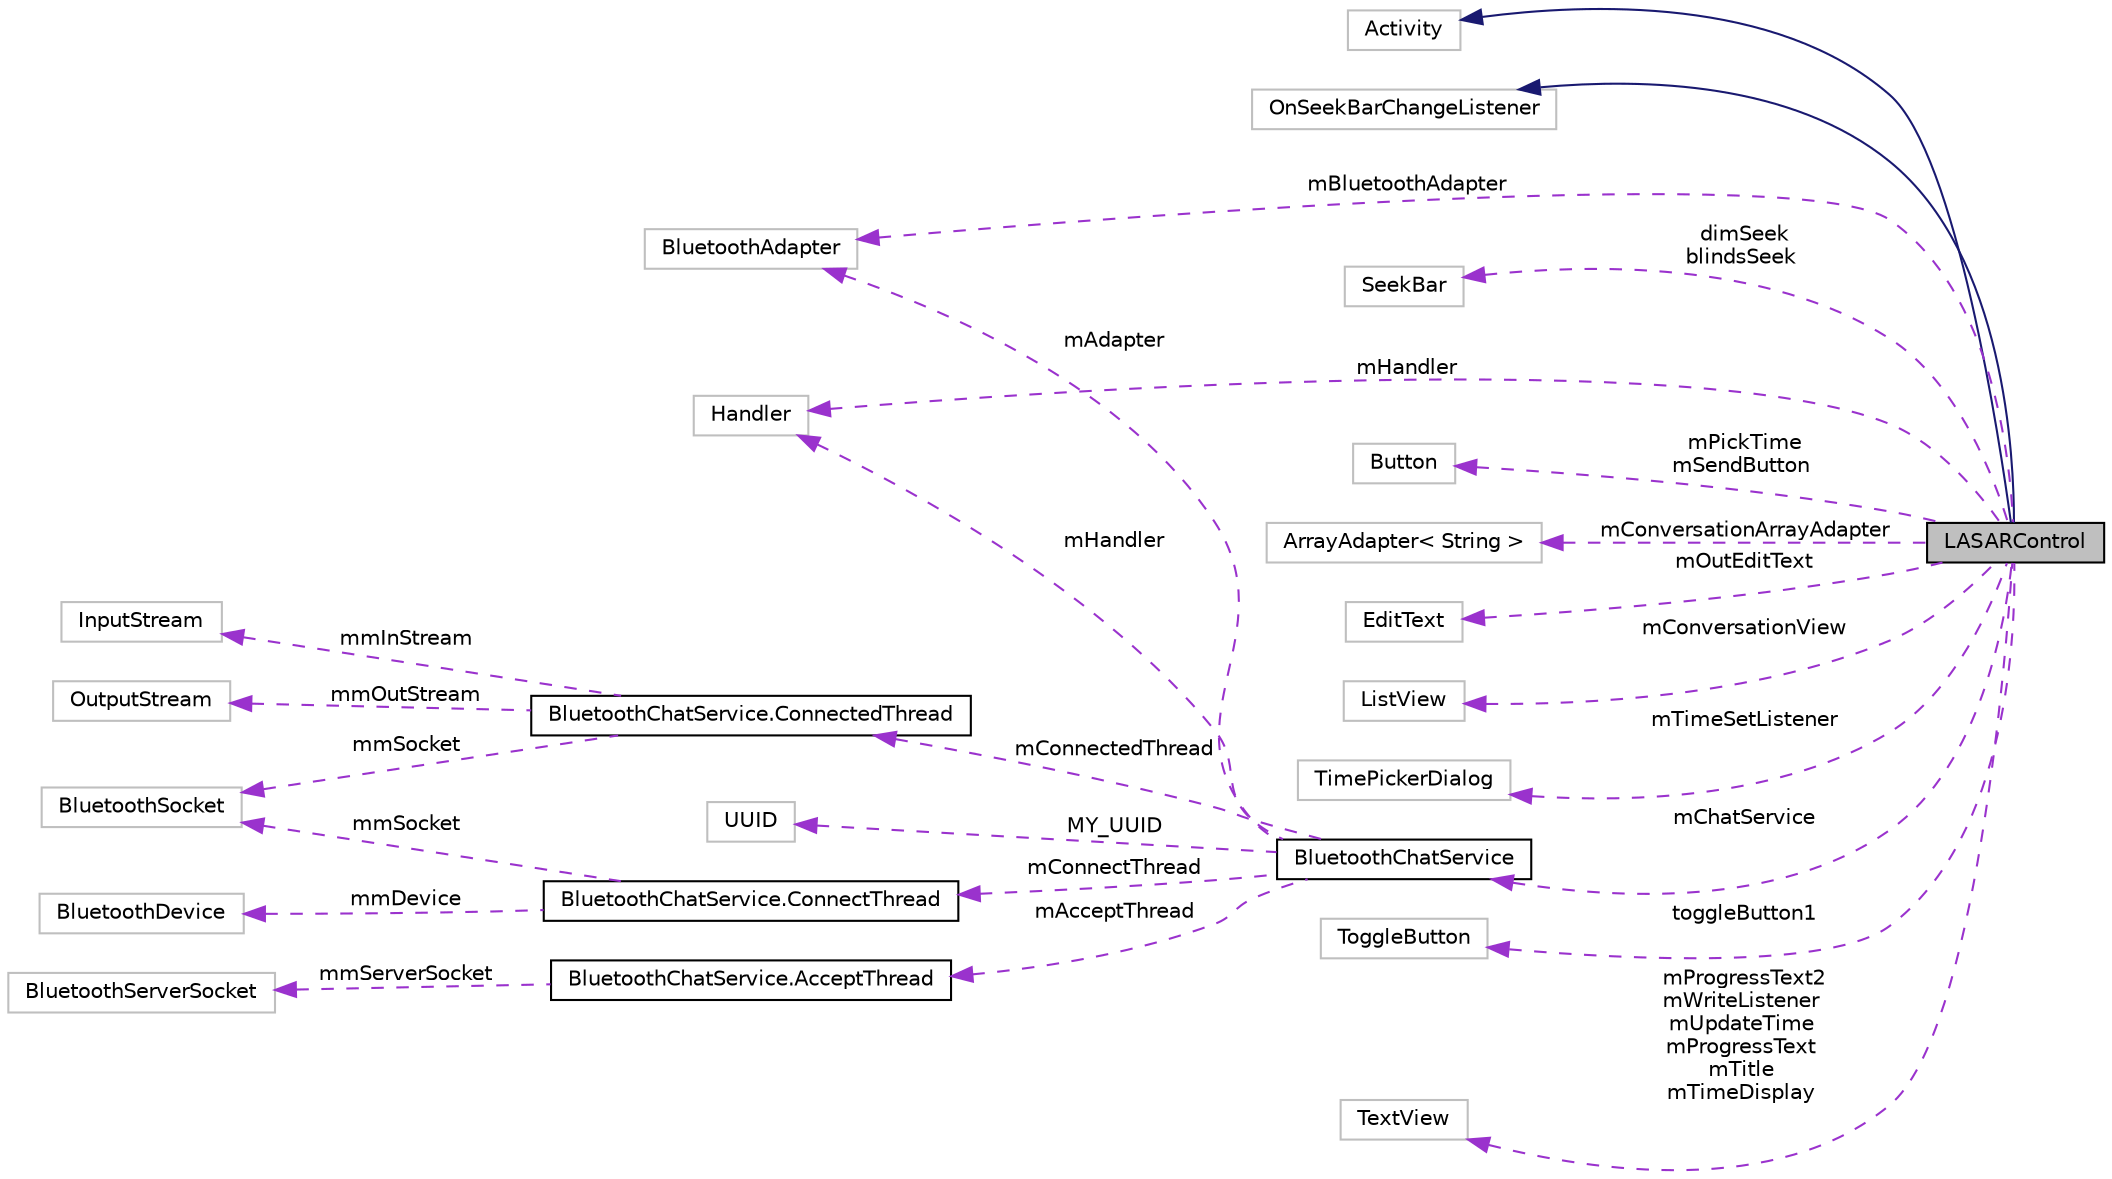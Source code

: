 digraph G
{
  edge [fontname="Helvetica",fontsize="10",labelfontname="Helvetica",labelfontsize="10"];
  node [fontname="Helvetica",fontsize="10",shape=record];
  rankdir="LR";
  Node1 [label="LASARControl",height=0.2,width=0.4,color="black", fillcolor="grey75", style="filled" fontcolor="black"];
  Node2 -> Node1 [dir="back",color="midnightblue",fontsize="10",style="solid",fontname="Helvetica"];
  Node2 [label="Activity",height=0.2,width=0.4,color="grey75", fillcolor="white", style="filled"];
  Node3 -> Node1 [dir="back",color="midnightblue",fontsize="10",style="solid",fontname="Helvetica"];
  Node3 [label="OnSeekBarChangeListener",height=0.2,width=0.4,color="grey75", fillcolor="white", style="filled"];
  Node4 -> Node1 [dir="back",color="darkorchid3",fontsize="10",style="dashed",label=" mBluetoothAdapter" ,fontname="Helvetica"];
  Node4 [label="BluetoothAdapter",height=0.2,width=0.4,color="grey75", fillcolor="white", style="filled"];
  Node5 -> Node1 [dir="back",color="darkorchid3",fontsize="10",style="dashed",label=" dimSeek\nblindsSeek" ,fontname="Helvetica"];
  Node5 [label="SeekBar",height=0.2,width=0.4,color="grey75", fillcolor="white", style="filled"];
  Node6 -> Node1 [dir="back",color="darkorchid3",fontsize="10",style="dashed",label=" mHandler" ,fontname="Helvetica"];
  Node6 [label="Handler",height=0.2,width=0.4,color="grey75", fillcolor="white", style="filled"];
  Node7 -> Node1 [dir="back",color="darkorchid3",fontsize="10",style="dashed",label=" mPickTime\nmSendButton" ,fontname="Helvetica"];
  Node7 [label="Button",height=0.2,width=0.4,color="grey75", fillcolor="white", style="filled"];
  Node8 -> Node1 [dir="back",color="darkorchid3",fontsize="10",style="dashed",label=" mConversationArrayAdapter" ,fontname="Helvetica"];
  Node8 [label="ArrayAdapter\< String \>",height=0.2,width=0.4,color="grey75", fillcolor="white", style="filled"];
  Node9 -> Node1 [dir="back",color="darkorchid3",fontsize="10",style="dashed",label=" mOutEditText" ,fontname="Helvetica"];
  Node9 [label="EditText",height=0.2,width=0.4,color="grey75", fillcolor="white", style="filled"];
  Node10 -> Node1 [dir="back",color="darkorchid3",fontsize="10",style="dashed",label=" mConversationView" ,fontname="Helvetica"];
  Node10 [label="ListView",height=0.2,width=0.4,color="grey75", fillcolor="white", style="filled"];
  Node11 -> Node1 [dir="back",color="darkorchid3",fontsize="10",style="dashed",label=" mTimeSetListener" ,fontname="Helvetica"];
  Node11 [label="TimePickerDialog",height=0.2,width=0.4,color="grey75", fillcolor="white", style="filled"];
  Node12 -> Node1 [dir="back",color="darkorchid3",fontsize="10",style="dashed",label=" mChatService" ,fontname="Helvetica"];
  Node12 [label="BluetoothChatService",height=0.2,width=0.4,color="black", fillcolor="white", style="filled",URL="$classcom_1_1example_1_1android_1_1_bluetooth_chat_1_1_bluetooth_chat_service.html"];
  Node4 -> Node12 [dir="back",color="darkorchid3",fontsize="10",style="dashed",label=" mAdapter" ,fontname="Helvetica"];
  Node6 -> Node12 [dir="back",color="darkorchid3",fontsize="10",style="dashed",label=" mHandler" ,fontname="Helvetica"];
  Node13 -> Node12 [dir="back",color="darkorchid3",fontsize="10",style="dashed",label=" mConnectedThread" ,fontname="Helvetica"];
  Node13 [label="BluetoothChatService.ConnectedThread",height=0.2,width=0.4,color="black", fillcolor="white", style="filled",URL="$classcom_1_1example_1_1android_1_1_bluetooth_chat_1_1_bluetooth_chat_service_1_1_connected_thread.html"];
  Node14 -> Node13 [dir="back",color="darkorchid3",fontsize="10",style="dashed",label=" mmInStream" ,fontname="Helvetica"];
  Node14 [label="InputStream",height=0.2,width=0.4,color="grey75", fillcolor="white", style="filled"];
  Node15 -> Node13 [dir="back",color="darkorchid3",fontsize="10",style="dashed",label=" mmOutStream" ,fontname="Helvetica"];
  Node15 [label="OutputStream",height=0.2,width=0.4,color="grey75", fillcolor="white", style="filled"];
  Node16 -> Node13 [dir="back",color="darkorchid3",fontsize="10",style="dashed",label=" mmSocket" ,fontname="Helvetica"];
  Node16 [label="BluetoothSocket",height=0.2,width=0.4,color="grey75", fillcolor="white", style="filled"];
  Node17 -> Node12 [dir="back",color="darkorchid3",fontsize="10",style="dashed",label=" MY_UUID" ,fontname="Helvetica"];
  Node17 [label="UUID",height=0.2,width=0.4,color="grey75", fillcolor="white", style="filled"];
  Node18 -> Node12 [dir="back",color="darkorchid3",fontsize="10",style="dashed",label=" mAcceptThread" ,fontname="Helvetica"];
  Node18 [label="BluetoothChatService.AcceptThread",height=0.2,width=0.4,color="black", fillcolor="white", style="filled",URL="$classcom_1_1example_1_1android_1_1_bluetooth_chat_1_1_bluetooth_chat_service_1_1_accept_thread.html"];
  Node19 -> Node18 [dir="back",color="darkorchid3",fontsize="10",style="dashed",label=" mmServerSocket" ,fontname="Helvetica"];
  Node19 [label="BluetoothServerSocket",height=0.2,width=0.4,color="grey75", fillcolor="white", style="filled"];
  Node20 -> Node12 [dir="back",color="darkorchid3",fontsize="10",style="dashed",label=" mConnectThread" ,fontname="Helvetica"];
  Node20 [label="BluetoothChatService.ConnectThread",height=0.2,width=0.4,color="black", fillcolor="white", style="filled",URL="$classcom_1_1example_1_1android_1_1_bluetooth_chat_1_1_bluetooth_chat_service_1_1_connect_thread.html"];
  Node21 -> Node20 [dir="back",color="darkorchid3",fontsize="10",style="dashed",label=" mmDevice" ,fontname="Helvetica"];
  Node21 [label="BluetoothDevice",height=0.2,width=0.4,color="grey75", fillcolor="white", style="filled"];
  Node16 -> Node20 [dir="back",color="darkorchid3",fontsize="10",style="dashed",label=" mmSocket" ,fontname="Helvetica"];
  Node22 -> Node1 [dir="back",color="darkorchid3",fontsize="10",style="dashed",label=" toggleButton1" ,fontname="Helvetica"];
  Node22 [label="ToggleButton",height=0.2,width=0.4,color="grey75", fillcolor="white", style="filled"];
  Node23 -> Node1 [dir="back",color="darkorchid3",fontsize="10",style="dashed",label=" mProgressText2\nmWriteListener\nmUpdateTime\nmProgressText\nmTitle\nmTimeDisplay" ,fontname="Helvetica"];
  Node23 [label="TextView",height=0.2,width=0.4,color="grey75", fillcolor="white", style="filled"];
}
